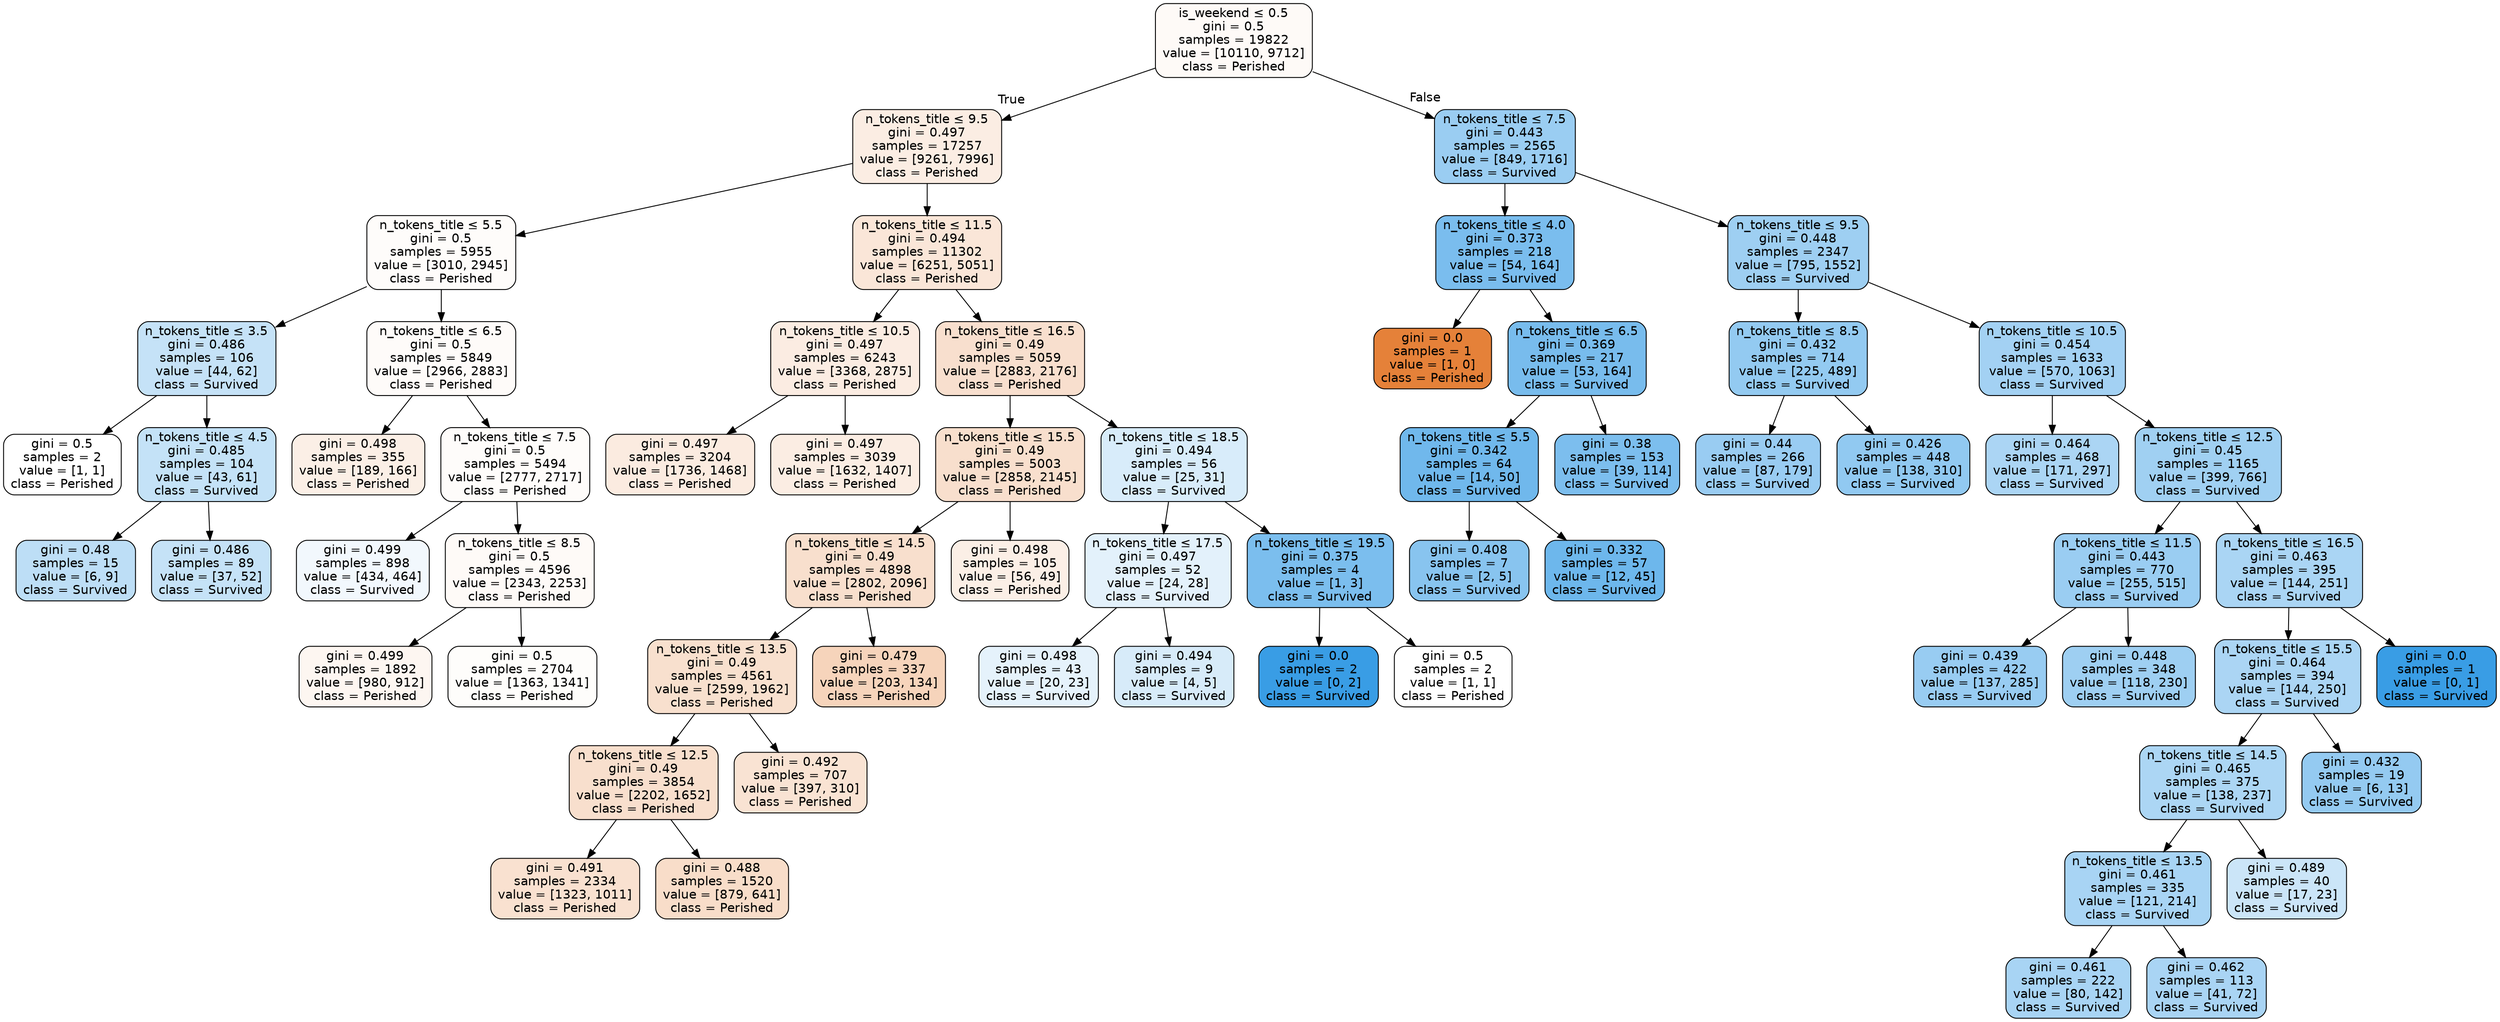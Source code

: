 digraph Tree {
node [shape=box, style="filled, rounded", color="black", fontname=helvetica] ;
edge [fontname=helvetica] ;
0 [label=<is_weekend &le; 0.5<br/>gini = 0.5<br/>samples = 19822<br/>value = [10110, 9712]<br/>class = Perished>, fillcolor="#e581390a"] ;
1 [label=<n_tokens_title &le; 9.5<br/>gini = 0.497<br/>samples = 17257<br/>value = [9261, 7996]<br/>class = Perished>, fillcolor="#e5813923"] ;
0 -> 1 [labeldistance=2.5, labelangle=45, headlabel="True"] ;
2 [label=<n_tokens_title &le; 5.5<br/>gini = 0.5<br/>samples = 5955<br/>value = [3010, 2945]<br/>class = Perished>, fillcolor="#e5813906"] ;
1 -> 2 ;
3 [label=<n_tokens_title &le; 3.5<br/>gini = 0.486<br/>samples = 106<br/>value = [44, 62]<br/>class = Survived>, fillcolor="#399de54a"] ;
2 -> 3 ;
4 [label=<gini = 0.5<br/>samples = 2<br/>value = [1, 1]<br/>class = Perished>, fillcolor="#e5813900"] ;
3 -> 4 ;
5 [label=<n_tokens_title &le; 4.5<br/>gini = 0.485<br/>samples = 104<br/>value = [43, 61]<br/>class = Survived>, fillcolor="#399de54b"] ;
3 -> 5 ;
6 [label=<gini = 0.48<br/>samples = 15<br/>value = [6, 9]<br/>class = Survived>, fillcolor="#399de555"] ;
5 -> 6 ;
7 [label=<gini = 0.486<br/>samples = 89<br/>value = [37, 52]<br/>class = Survived>, fillcolor="#399de54a"] ;
5 -> 7 ;
8 [label=<n_tokens_title &le; 6.5<br/>gini = 0.5<br/>samples = 5849<br/>value = [2966, 2883]<br/>class = Perished>, fillcolor="#e5813907"] ;
2 -> 8 ;
9 [label=<gini = 0.498<br/>samples = 355<br/>value = [189, 166]<br/>class = Perished>, fillcolor="#e581391f"] ;
8 -> 9 ;
10 [label=<n_tokens_title &le; 7.5<br/>gini = 0.5<br/>samples = 5494<br/>value = [2777, 2717]<br/>class = Perished>, fillcolor="#e5813906"] ;
8 -> 10 ;
11 [label=<gini = 0.499<br/>samples = 898<br/>value = [434, 464]<br/>class = Survived>, fillcolor="#399de510"] ;
10 -> 11 ;
12 [label=<n_tokens_title &le; 8.5<br/>gini = 0.5<br/>samples = 4596<br/>value = [2343, 2253]<br/>class = Perished>, fillcolor="#e581390a"] ;
10 -> 12 ;
13 [label=<gini = 0.499<br/>samples = 1892<br/>value = [980, 912]<br/>class = Perished>, fillcolor="#e5813912"] ;
12 -> 13 ;
14 [label=<gini = 0.5<br/>samples = 2704<br/>value = [1363, 1341]<br/>class = Perished>, fillcolor="#e5813904"] ;
12 -> 14 ;
15 [label=<n_tokens_title &le; 11.5<br/>gini = 0.494<br/>samples = 11302<br/>value = [6251, 5051]<br/>class = Perished>, fillcolor="#e5813931"] ;
1 -> 15 ;
16 [label=<n_tokens_title &le; 10.5<br/>gini = 0.497<br/>samples = 6243<br/>value = [3368, 2875]<br/>class = Perished>, fillcolor="#e5813925"] ;
15 -> 16 ;
17 [label=<gini = 0.497<br/>samples = 3204<br/>value = [1736, 1468]<br/>class = Perished>, fillcolor="#e5813927"] ;
16 -> 17 ;
18 [label=<gini = 0.497<br/>samples = 3039<br/>value = [1632, 1407]<br/>class = Perished>, fillcolor="#e5813923"] ;
16 -> 18 ;
19 [label=<n_tokens_title &le; 16.5<br/>gini = 0.49<br/>samples = 5059<br/>value = [2883, 2176]<br/>class = Perished>, fillcolor="#e581393f"] ;
15 -> 19 ;
20 [label=<n_tokens_title &le; 15.5<br/>gini = 0.49<br/>samples = 5003<br/>value = [2858, 2145]<br/>class = Perished>, fillcolor="#e5813940"] ;
19 -> 20 ;
21 [label=<n_tokens_title &le; 14.5<br/>gini = 0.49<br/>samples = 4898<br/>value = [2802, 2096]<br/>class = Perished>, fillcolor="#e5813940"] ;
20 -> 21 ;
22 [label=<n_tokens_title &le; 13.5<br/>gini = 0.49<br/>samples = 4561<br/>value = [2599, 1962]<br/>class = Perished>, fillcolor="#e581393e"] ;
21 -> 22 ;
23 [label=<n_tokens_title &le; 12.5<br/>gini = 0.49<br/>samples = 3854<br/>value = [2202, 1652]<br/>class = Perished>, fillcolor="#e5813940"] ;
22 -> 23 ;
24 [label=<gini = 0.491<br/>samples = 2334<br/>value = [1323, 1011]<br/>class = Perished>, fillcolor="#e581393c"] ;
23 -> 24 ;
25 [label=<gini = 0.488<br/>samples = 1520<br/>value = [879, 641]<br/>class = Perished>, fillcolor="#e5813945"] ;
23 -> 25 ;
26 [label=<gini = 0.492<br/>samples = 707<br/>value = [397, 310]<br/>class = Perished>, fillcolor="#e5813938"] ;
22 -> 26 ;
27 [label=<gini = 0.479<br/>samples = 337<br/>value = [203, 134]<br/>class = Perished>, fillcolor="#e5813957"] ;
21 -> 27 ;
28 [label=<gini = 0.498<br/>samples = 105<br/>value = [56, 49]<br/>class = Perished>, fillcolor="#e5813920"] ;
20 -> 28 ;
29 [label=<n_tokens_title &le; 18.5<br/>gini = 0.494<br/>samples = 56<br/>value = [25, 31]<br/>class = Survived>, fillcolor="#399de531"] ;
19 -> 29 ;
30 [label=<n_tokens_title &le; 17.5<br/>gini = 0.497<br/>samples = 52<br/>value = [24, 28]<br/>class = Survived>, fillcolor="#399de524"] ;
29 -> 30 ;
31 [label=<gini = 0.498<br/>samples = 43<br/>value = [20, 23]<br/>class = Survived>, fillcolor="#399de521"] ;
30 -> 31 ;
32 [label=<gini = 0.494<br/>samples = 9<br/>value = [4, 5]<br/>class = Survived>, fillcolor="#399de533"] ;
30 -> 32 ;
33 [label=<n_tokens_title &le; 19.5<br/>gini = 0.375<br/>samples = 4<br/>value = [1, 3]<br/>class = Survived>, fillcolor="#399de5aa"] ;
29 -> 33 ;
34 [label=<gini = 0.0<br/>samples = 2<br/>value = [0, 2]<br/>class = Survived>, fillcolor="#399de5ff"] ;
33 -> 34 ;
35 [label=<gini = 0.5<br/>samples = 2<br/>value = [1, 1]<br/>class = Perished>, fillcolor="#e5813900"] ;
33 -> 35 ;
36 [label=<n_tokens_title &le; 7.5<br/>gini = 0.443<br/>samples = 2565<br/>value = [849, 1716]<br/>class = Survived>, fillcolor="#399de581"] ;
0 -> 36 [labeldistance=2.5, labelangle=-45, headlabel="False"] ;
37 [label=<n_tokens_title &le; 4.0<br/>gini = 0.373<br/>samples = 218<br/>value = [54, 164]<br/>class = Survived>, fillcolor="#399de5ab"] ;
36 -> 37 ;
38 [label=<gini = 0.0<br/>samples = 1<br/>value = [1, 0]<br/>class = Perished>, fillcolor="#e58139ff"] ;
37 -> 38 ;
39 [label=<n_tokens_title &le; 6.5<br/>gini = 0.369<br/>samples = 217<br/>value = [53, 164]<br/>class = Survived>, fillcolor="#399de5ad"] ;
37 -> 39 ;
40 [label=<n_tokens_title &le; 5.5<br/>gini = 0.342<br/>samples = 64<br/>value = [14, 50]<br/>class = Survived>, fillcolor="#399de5b8"] ;
39 -> 40 ;
41 [label=<gini = 0.408<br/>samples = 7<br/>value = [2, 5]<br/>class = Survived>, fillcolor="#399de599"] ;
40 -> 41 ;
42 [label=<gini = 0.332<br/>samples = 57<br/>value = [12, 45]<br/>class = Survived>, fillcolor="#399de5bb"] ;
40 -> 42 ;
43 [label=<gini = 0.38<br/>samples = 153<br/>value = [39, 114]<br/>class = Survived>, fillcolor="#399de5a8"] ;
39 -> 43 ;
44 [label=<n_tokens_title &le; 9.5<br/>gini = 0.448<br/>samples = 2347<br/>value = [795, 1552]<br/>class = Survived>, fillcolor="#399de57c"] ;
36 -> 44 ;
45 [label=<n_tokens_title &le; 8.5<br/>gini = 0.432<br/>samples = 714<br/>value = [225, 489]<br/>class = Survived>, fillcolor="#399de58a"] ;
44 -> 45 ;
46 [label=<gini = 0.44<br/>samples = 266<br/>value = [87, 179]<br/>class = Survived>, fillcolor="#399de583"] ;
45 -> 46 ;
47 [label=<gini = 0.426<br/>samples = 448<br/>value = [138, 310]<br/>class = Survived>, fillcolor="#399de58d"] ;
45 -> 47 ;
48 [label=<n_tokens_title &le; 10.5<br/>gini = 0.454<br/>samples = 1633<br/>value = [570, 1063]<br/>class = Survived>, fillcolor="#399de576"] ;
44 -> 48 ;
49 [label=<gini = 0.464<br/>samples = 468<br/>value = [171, 297]<br/>class = Survived>, fillcolor="#399de56c"] ;
48 -> 49 ;
50 [label=<n_tokens_title &le; 12.5<br/>gini = 0.45<br/>samples = 1165<br/>value = [399, 766]<br/>class = Survived>, fillcolor="#399de57a"] ;
48 -> 50 ;
51 [label=<n_tokens_title &le; 11.5<br/>gini = 0.443<br/>samples = 770<br/>value = [255, 515]<br/>class = Survived>, fillcolor="#399de581"] ;
50 -> 51 ;
52 [label=<gini = 0.439<br/>samples = 422<br/>value = [137, 285]<br/>class = Survived>, fillcolor="#399de584"] ;
51 -> 52 ;
53 [label=<gini = 0.448<br/>samples = 348<br/>value = [118, 230]<br/>class = Survived>, fillcolor="#399de57c"] ;
51 -> 53 ;
54 [label=<n_tokens_title &le; 16.5<br/>gini = 0.463<br/>samples = 395<br/>value = [144, 251]<br/>class = Survived>, fillcolor="#399de56d"] ;
50 -> 54 ;
55 [label=<n_tokens_title &le; 15.5<br/>gini = 0.464<br/>samples = 394<br/>value = [144, 250]<br/>class = Survived>, fillcolor="#399de56c"] ;
54 -> 55 ;
56 [label=<n_tokens_title &le; 14.5<br/>gini = 0.465<br/>samples = 375<br/>value = [138, 237]<br/>class = Survived>, fillcolor="#399de56b"] ;
55 -> 56 ;
57 [label=<n_tokens_title &le; 13.5<br/>gini = 0.461<br/>samples = 335<br/>value = [121, 214]<br/>class = Survived>, fillcolor="#399de56f"] ;
56 -> 57 ;
58 [label=<gini = 0.461<br/>samples = 222<br/>value = [80, 142]<br/>class = Survived>, fillcolor="#399de56f"] ;
57 -> 58 ;
59 [label=<gini = 0.462<br/>samples = 113<br/>value = [41, 72]<br/>class = Survived>, fillcolor="#399de56e"] ;
57 -> 59 ;
60 [label=<gini = 0.489<br/>samples = 40<br/>value = [17, 23]<br/>class = Survived>, fillcolor="#399de543"] ;
56 -> 60 ;
61 [label=<gini = 0.432<br/>samples = 19<br/>value = [6, 13]<br/>class = Survived>, fillcolor="#399de589"] ;
55 -> 61 ;
62 [label=<gini = 0.0<br/>samples = 1<br/>value = [0, 1]<br/>class = Survived>, fillcolor="#399de5ff"] ;
54 -> 62 ;
}